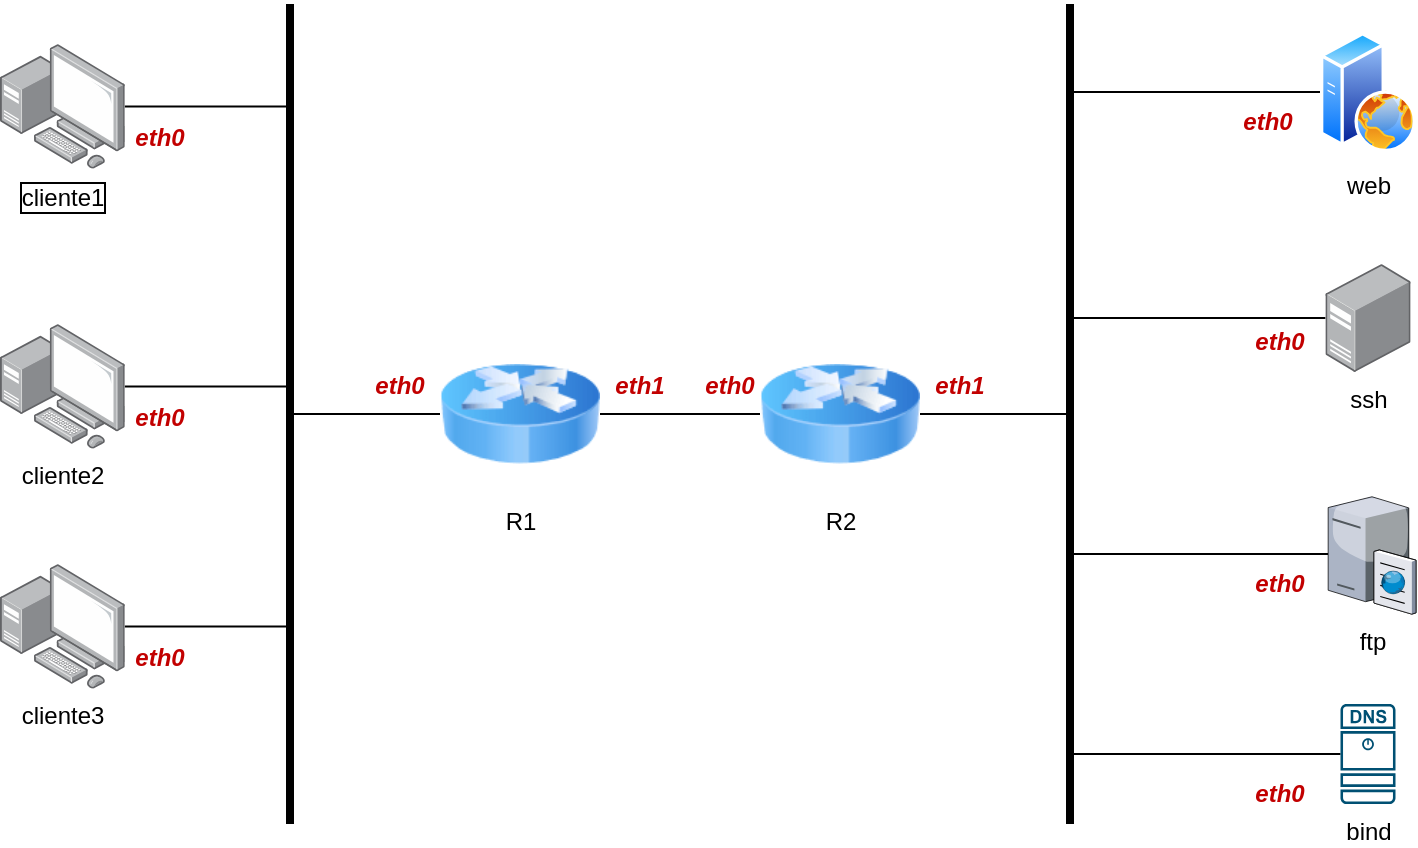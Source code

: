 <mxfile version="21.1.2" type="device">
  <diagram name="Page-1" id="CFLvTAmwCAoj1kzG_geT">
    <mxGraphModel dx="826" dy="495" grid="1" gridSize="10" guides="1" tooltips="1" connect="1" arrows="1" fold="1" page="1" pageScale="1" pageWidth="850" pageHeight="1100" math="0" shadow="0">
      <root>
        <mxCell id="0" />
        <mxCell id="1" parent="0" />
        <mxCell id="PeV3afG6QptXnKYmdlZA-1" value="R1" style="image;html=1;image=img/lib/clip_art/networking/Router_Icon_128x128.png" vertex="1" parent="1">
          <mxGeometry x="280" y="275" width="80" height="80" as="geometry" />
        </mxCell>
        <mxCell id="PeV3afG6QptXnKYmdlZA-3" style="edgeStyle=orthogonalEdgeStyle;rounded=0;orthogonalLoop=1;jettySize=auto;html=1;startArrow=none;startFill=0;endArrow=none;endFill=0;" edge="1" parent="1" source="PeV3afG6QptXnKYmdlZA-2" target="PeV3afG6QptXnKYmdlZA-1">
          <mxGeometry relative="1" as="geometry" />
        </mxCell>
        <mxCell id="PeV3afG6QptXnKYmdlZA-22" value="" style="rounded=0;orthogonalLoop=1;jettySize=auto;html=1;endArrow=none;endFill=0;" edge="1" parent="1" source="PeV3afG6QptXnKYmdlZA-2" target="PeV3afG6QptXnKYmdlZA-21">
          <mxGeometry relative="1" as="geometry" />
        </mxCell>
        <mxCell id="PeV3afG6QptXnKYmdlZA-2" value="R2" style="image;html=1;image=img/lib/clip_art/networking/Router_Icon_128x128.png" vertex="1" parent="1">
          <mxGeometry x="440" y="275" width="80" height="80" as="geometry" />
        </mxCell>
        <mxCell id="PeV3afG6QptXnKYmdlZA-5" style="edgeStyle=orthogonalEdgeStyle;rounded=0;orthogonalLoop=1;jettySize=auto;html=1;endArrow=none;endFill=0;" edge="1" parent="1" source="PeV3afG6QptXnKYmdlZA-4" target="PeV3afG6QptXnKYmdlZA-1">
          <mxGeometry relative="1" as="geometry" />
        </mxCell>
        <mxCell id="PeV3afG6QptXnKYmdlZA-4" value="" style="line;strokeWidth=4;direction=south;html=1;perimeter=backbonePerimeter;points=[];outlineConnect=0;" vertex="1" parent="1">
          <mxGeometry x="200" y="110" width="10" height="410" as="geometry" />
        </mxCell>
        <mxCell id="PeV3afG6QptXnKYmdlZA-7" style="rounded=0;orthogonalLoop=1;jettySize=auto;html=1;endArrow=none;endFill=0;" edge="1" parent="1" source="PeV3afG6QptXnKYmdlZA-6" target="PeV3afG6QptXnKYmdlZA-4">
          <mxGeometry relative="1" as="geometry" />
        </mxCell>
        <mxCell id="PeV3afG6QptXnKYmdlZA-6" value="cliente1" style="image;points=[];aspect=fixed;html=1;align=center;shadow=0;dashed=0;image=img/lib/allied_telesis/computer_and_terminals/Personal_Computer_with_Server.svg;labelBorderColor=default;" vertex="1" parent="1">
          <mxGeometry x="60" y="130" width="62.4" height="62.4" as="geometry" />
        </mxCell>
        <mxCell id="PeV3afG6QptXnKYmdlZA-11" style="rounded=0;orthogonalLoop=1;jettySize=auto;html=1;endArrow=none;endFill=0;" edge="1" parent="1" source="PeV3afG6QptXnKYmdlZA-8" target="PeV3afG6QptXnKYmdlZA-4">
          <mxGeometry relative="1" as="geometry">
            <mxPoint x="190" y="260" as="targetPoint" />
          </mxGeometry>
        </mxCell>
        <mxCell id="PeV3afG6QptXnKYmdlZA-8" value="cliente2" style="image;points=[];aspect=fixed;html=1;align=center;shadow=0;dashed=0;image=img/lib/allied_telesis/computer_and_terminals/Personal_Computer_with_Server.svg;" vertex="1" parent="1">
          <mxGeometry x="60" y="270" width="62.4" height="62.4" as="geometry" />
        </mxCell>
        <mxCell id="PeV3afG6QptXnKYmdlZA-10" style="rounded=0;orthogonalLoop=1;jettySize=auto;html=1;endArrow=none;endFill=0;" edge="1" parent="1" source="PeV3afG6QptXnKYmdlZA-9" target="PeV3afG6QptXnKYmdlZA-4">
          <mxGeometry relative="1" as="geometry" />
        </mxCell>
        <mxCell id="PeV3afG6QptXnKYmdlZA-9" value="cliente3" style="image;points=[];aspect=fixed;html=1;align=center;shadow=0;dashed=0;image=img/lib/allied_telesis/computer_and_terminals/Personal_Computer_with_Server.svg;" vertex="1" parent="1">
          <mxGeometry x="60" y="390" width="62.4" height="62.4" as="geometry" />
        </mxCell>
        <mxCell id="PeV3afG6QptXnKYmdlZA-26" style="rounded=0;orthogonalLoop=1;jettySize=auto;html=1;endArrow=none;endFill=0;" edge="1" parent="1" source="PeV3afG6QptXnKYmdlZA-12" target="PeV3afG6QptXnKYmdlZA-21">
          <mxGeometry relative="1" as="geometry" />
        </mxCell>
        <mxCell id="PeV3afG6QptXnKYmdlZA-12" value="bind" style="sketch=0;points=[[0.015,0.015,0],[0.985,0.015,0],[0.985,0.985,0],[0.015,0.985,0],[0.25,0,0],[0.5,0,0],[0.75,0,0],[1,0.25,0],[1,0.5,0],[1,0.75,0],[0.75,1,0],[0.5,1,0],[0.25,1,0],[0,0.75,0],[0,0.5,0],[0,0.25,0]];verticalLabelPosition=bottom;html=1;verticalAlign=top;aspect=fixed;align=center;pointerEvents=1;shape=mxgraph.cisco19.dns_server;fillColor=#005073;strokeColor=none;" vertex="1" parent="1">
          <mxGeometry x="730.25" y="460" width="27.5" height="50" as="geometry" />
        </mxCell>
        <mxCell id="PeV3afG6QptXnKYmdlZA-23" style="rounded=0;orthogonalLoop=1;jettySize=auto;html=1;endArrow=none;endFill=0;" edge="1" parent="1" source="PeV3afG6QptXnKYmdlZA-13" target="PeV3afG6QptXnKYmdlZA-21">
          <mxGeometry relative="1" as="geometry" />
        </mxCell>
        <mxCell id="PeV3afG6QptXnKYmdlZA-13" value="web" style="image;aspect=fixed;perimeter=ellipsePerimeter;html=1;align=center;shadow=0;dashed=0;spacingTop=3;image=img/lib/active_directory/web_server.svg;" vertex="1" parent="1">
          <mxGeometry x="720" y="124" width="48" height="60" as="geometry" />
        </mxCell>
        <mxCell id="PeV3afG6QptXnKYmdlZA-25" style="rounded=0;orthogonalLoop=1;jettySize=auto;html=1;endArrow=none;endFill=0;" edge="1" parent="1" source="PeV3afG6QptXnKYmdlZA-14" target="PeV3afG6QptXnKYmdlZA-21">
          <mxGeometry relative="1" as="geometry" />
        </mxCell>
        <mxCell id="PeV3afG6QptXnKYmdlZA-14" value="ftp" style="verticalLabelPosition=bottom;sketch=0;aspect=fixed;html=1;verticalAlign=top;strokeColor=none;align=center;outlineConnect=0;shape=mxgraph.citrix.ftp_server;" vertex="1" parent="1">
          <mxGeometry x="724.08" y="355" width="43.92" height="60" as="geometry" />
        </mxCell>
        <mxCell id="PeV3afG6QptXnKYmdlZA-24" style="rounded=0;orthogonalLoop=1;jettySize=auto;html=1;endArrow=none;endFill=0;" edge="1" parent="1" source="PeV3afG6QptXnKYmdlZA-15" target="PeV3afG6QptXnKYmdlZA-21">
          <mxGeometry relative="1" as="geometry" />
        </mxCell>
        <mxCell id="PeV3afG6QptXnKYmdlZA-15" value="ssh" style="image;points=[];aspect=fixed;html=1;align=center;shadow=0;dashed=0;image=img/lib/allied_telesis/computer_and_terminals/Server_Desktop.svg;" vertex="1" parent="1">
          <mxGeometry x="722.7" y="240" width="42.6" height="54" as="geometry" />
        </mxCell>
        <mxCell id="PeV3afG6QptXnKYmdlZA-21" value="" style="line;strokeWidth=4;direction=south;html=1;perimeter=backbonePerimeter;points=[];outlineConnect=0;" vertex="1" parent="1">
          <mxGeometry x="590" y="110" width="10" height="410" as="geometry" />
        </mxCell>
        <mxCell id="PeV3afG6QptXnKYmdlZA-27" value="eth0" style="text;strokeColor=none;align=center;fillColor=none;html=1;verticalAlign=middle;whiteSpace=wrap;rounded=0;fontColor=#C20000;fontStyle=3" vertex="1" parent="1">
          <mxGeometry x="110" y="162.4" width="60" height="30" as="geometry" />
        </mxCell>
        <mxCell id="PeV3afG6QptXnKYmdlZA-29" value="eth1&lt;br&gt;" style="text;strokeColor=none;align=center;fillColor=none;html=1;verticalAlign=middle;whiteSpace=wrap;rounded=0;fontColor=#C20000;fontStyle=3" vertex="1" parent="1">
          <mxGeometry x="350" y="286.2" width="60" height="30" as="geometry" />
        </mxCell>
        <mxCell id="PeV3afG6QptXnKYmdlZA-30" value="eth0" style="text;strokeColor=none;align=center;fillColor=none;html=1;verticalAlign=middle;whiteSpace=wrap;rounded=0;fontColor=#C20000;fontStyle=3" vertex="1" parent="1">
          <mxGeometry x="110" y="302.4" width="60" height="30" as="geometry" />
        </mxCell>
        <mxCell id="PeV3afG6QptXnKYmdlZA-31" value="eth0" style="text;strokeColor=none;align=center;fillColor=none;html=1;verticalAlign=middle;whiteSpace=wrap;rounded=0;fontColor=#C20000;fontStyle=3" vertex="1" parent="1">
          <mxGeometry x="110" y="422.4" width="60" height="30" as="geometry" />
        </mxCell>
        <mxCell id="PeV3afG6QptXnKYmdlZA-32" value="eth0" style="text;strokeColor=none;align=center;fillColor=none;html=1;verticalAlign=middle;whiteSpace=wrap;rounded=0;fontColor=#C20000;fontStyle=3" vertex="1" parent="1">
          <mxGeometry x="230" y="286.2" width="60" height="30" as="geometry" />
        </mxCell>
        <mxCell id="PeV3afG6QptXnKYmdlZA-33" value="eth0" style="text;strokeColor=none;align=center;fillColor=none;html=1;verticalAlign=middle;whiteSpace=wrap;rounded=0;fontColor=#C20000;fontStyle=3" vertex="1" parent="1">
          <mxGeometry x="395" y="286.2" width="60" height="30" as="geometry" />
        </mxCell>
        <mxCell id="PeV3afG6QptXnKYmdlZA-34" value="eth1&lt;br&gt;" style="text;strokeColor=none;align=center;fillColor=none;html=1;verticalAlign=middle;whiteSpace=wrap;rounded=0;fontColor=#C20000;fontStyle=3" vertex="1" parent="1">
          <mxGeometry x="510" y="286.2" width="60" height="30" as="geometry" />
        </mxCell>
        <mxCell id="PeV3afG6QptXnKYmdlZA-36" value="eth0" style="text;strokeColor=none;align=center;fillColor=none;html=1;verticalAlign=middle;whiteSpace=wrap;rounded=0;fontColor=#C20000;fontStyle=3" vertex="1" parent="1">
          <mxGeometry x="664.08" y="154" width="60" height="30" as="geometry" />
        </mxCell>
        <mxCell id="PeV3afG6QptXnKYmdlZA-37" value="eth0" style="text;strokeColor=none;align=center;fillColor=none;html=1;verticalAlign=middle;whiteSpace=wrap;rounded=0;fontColor=#C20000;fontStyle=3" vertex="1" parent="1">
          <mxGeometry x="670.25" y="264" width="60" height="30" as="geometry" />
        </mxCell>
        <mxCell id="PeV3afG6QptXnKYmdlZA-38" value="eth0" style="text;strokeColor=none;align=center;fillColor=none;html=1;verticalAlign=middle;whiteSpace=wrap;rounded=0;fontColor=#C20000;fontStyle=3" vertex="1" parent="1">
          <mxGeometry x="670.25" y="385" width="60" height="30" as="geometry" />
        </mxCell>
        <mxCell id="PeV3afG6QptXnKYmdlZA-39" value="eth0" style="text;strokeColor=none;align=center;fillColor=none;html=1;verticalAlign=middle;whiteSpace=wrap;rounded=0;fontColor=#C20000;fontStyle=3" vertex="1" parent="1">
          <mxGeometry x="670.25" y="490" width="60" height="30" as="geometry" />
        </mxCell>
      </root>
    </mxGraphModel>
  </diagram>
</mxfile>
